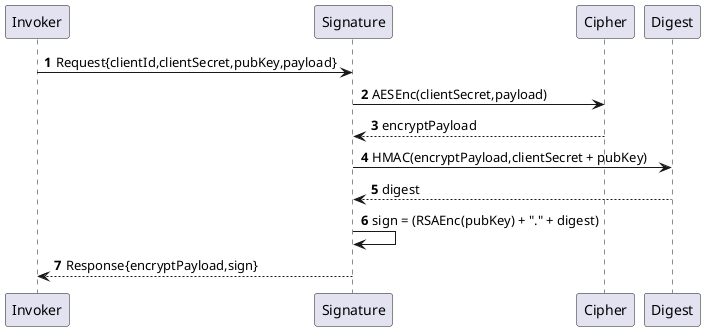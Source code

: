 @startuml

autonumber

Invoker -> Signature: Request{clientId,clientSecret,pubKey,payload}
Signature -> Cipher: AESEnc(clientSecret,payload)
Signature <-- Cipher: encryptPayload
Signature -> Digest: HMAC(encryptPayload,clientSecret + pubKey)
Signature <-- Digest: digest
Signature -> Signature: sign = (RSAEnc(pubKey) + "." + digest)
Invoker <-- Signature: Response{encryptPayload,sign}

@enduml